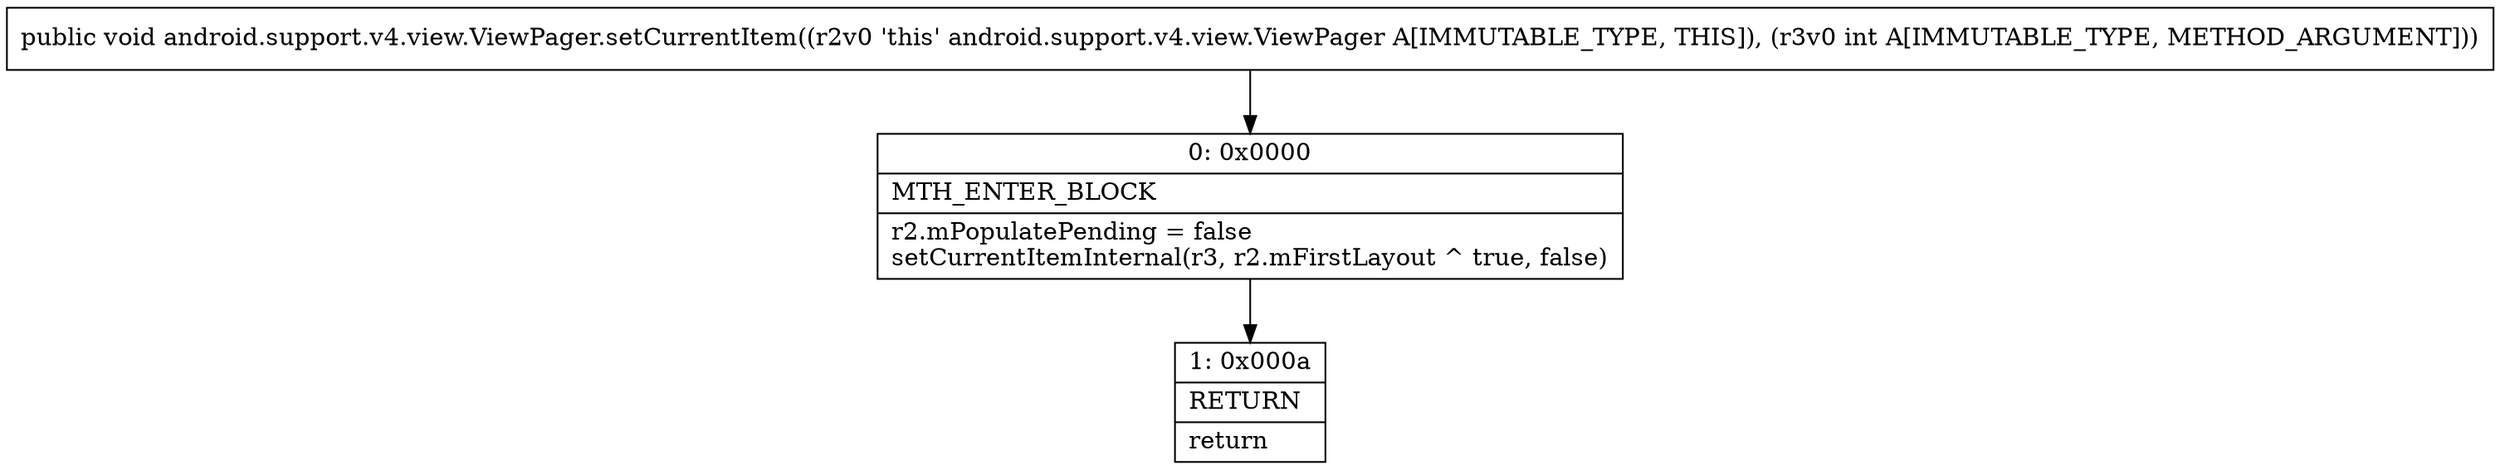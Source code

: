 digraph "CFG forandroid.support.v4.view.ViewPager.setCurrentItem(I)V" {
Node_0 [shape=record,label="{0\:\ 0x0000|MTH_ENTER_BLOCK\l|r2.mPopulatePending = false\lsetCurrentItemInternal(r3, r2.mFirstLayout ^ true, false)\l}"];
Node_1 [shape=record,label="{1\:\ 0x000a|RETURN\l|return\l}"];
MethodNode[shape=record,label="{public void android.support.v4.view.ViewPager.setCurrentItem((r2v0 'this' android.support.v4.view.ViewPager A[IMMUTABLE_TYPE, THIS]), (r3v0 int A[IMMUTABLE_TYPE, METHOD_ARGUMENT])) }"];
MethodNode -> Node_0;
Node_0 -> Node_1;
}


